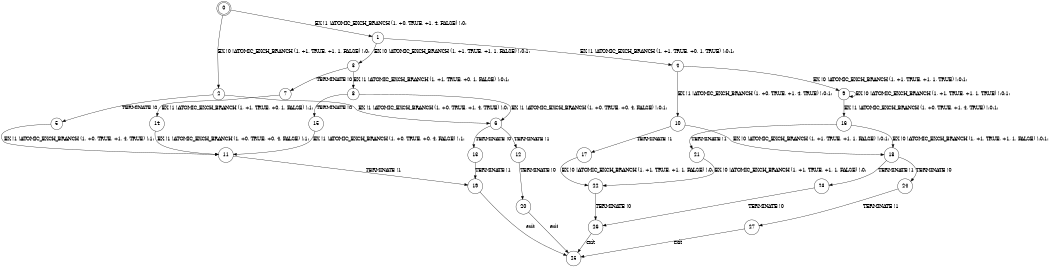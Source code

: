 digraph BCG {
size = "7, 10.5";
center = TRUE;
node [shape = circle];
0 [peripheries = 2];
0 -> 1 [label = "EX !1 !ATOMIC_EXCH_BRANCH (1, +0, TRUE, +1, 4, FALSE) !:0:"];
0 -> 2 [label = "EX !0 !ATOMIC_EXCH_BRANCH (1, +1, TRUE, +1, 1, FALSE) !:0:"];
1 -> 3 [label = "EX !0 !ATOMIC_EXCH_BRANCH (1, +1, TRUE, +1, 1, FALSE) !:0:1:"];
1 -> 4 [label = "EX !1 !ATOMIC_EXCH_BRANCH (1, +1, TRUE, +0, 1, TRUE) !:0:1:"];
2 -> 5 [label = "TERMINATE !0"];
2 -> 6 [label = "EX !1 !ATOMIC_EXCH_BRANCH (1, +0, TRUE, +1, 4, TRUE) !:0:"];
3 -> 7 [label = "TERMINATE !0"];
3 -> 8 [label = "EX !1 !ATOMIC_EXCH_BRANCH (1, +1, TRUE, +0, 1, FALSE) !:0:1:"];
4 -> 9 [label = "EX !0 !ATOMIC_EXCH_BRANCH (1, +1, TRUE, +1, 1, TRUE) !:0:1:"];
4 -> 10 [label = "EX !1 !ATOMIC_EXCH_BRANCH (1, +0, TRUE, +1, 4, TRUE) !:0:1:"];
5 -> 11 [label = "EX !1 !ATOMIC_EXCH_BRANCH (1, +0, TRUE, +1, 4, TRUE) !:1:"];
6 -> 12 [label = "TERMINATE !1"];
6 -> 13 [label = "TERMINATE !0"];
7 -> 14 [label = "EX !1 !ATOMIC_EXCH_BRANCH (1, +1, TRUE, +0, 1, FALSE) !:1:"];
8 -> 15 [label = "TERMINATE !0"];
8 -> 6 [label = "EX !1 !ATOMIC_EXCH_BRANCH (1, +0, TRUE, +0, 4, FALSE) !:0:1:"];
9 -> 16 [label = "EX !1 !ATOMIC_EXCH_BRANCH (1, +0, TRUE, +1, 4, TRUE) !:0:1:"];
9 -> 9 [label = "EX !0 !ATOMIC_EXCH_BRANCH (1, +1, TRUE, +1, 1, TRUE) !:0:1:"];
10 -> 17 [label = "TERMINATE !1"];
10 -> 18 [label = "EX !0 !ATOMIC_EXCH_BRANCH (1, +1, TRUE, +1, 1, FALSE) !:0:1:"];
11 -> 19 [label = "TERMINATE !1"];
12 -> 20 [label = "TERMINATE !0"];
13 -> 19 [label = "TERMINATE !1"];
14 -> 11 [label = "EX !1 !ATOMIC_EXCH_BRANCH (1, +0, TRUE, +0, 4, FALSE) !:1:"];
15 -> 11 [label = "EX !1 !ATOMIC_EXCH_BRANCH (1, +0, TRUE, +0, 4, FALSE) !:1:"];
16 -> 21 [label = "TERMINATE !1"];
16 -> 18 [label = "EX !0 !ATOMIC_EXCH_BRANCH (1, +1, TRUE, +1, 1, FALSE) !:0:1:"];
17 -> 22 [label = "EX !0 !ATOMIC_EXCH_BRANCH (1, +1, TRUE, +1, 1, FALSE) !:0:"];
18 -> 23 [label = "TERMINATE !1"];
18 -> 24 [label = "TERMINATE !0"];
19 -> 25 [label = "exit"];
20 -> 25 [label = "exit"];
21 -> 22 [label = "EX !0 !ATOMIC_EXCH_BRANCH (1, +1, TRUE, +1, 1, FALSE) !:0:"];
22 -> 26 [label = "TERMINATE !0"];
23 -> 26 [label = "TERMINATE !0"];
24 -> 27 [label = "TERMINATE !1"];
26 -> 25 [label = "exit"];
27 -> 25 [label = "exit"];
}

